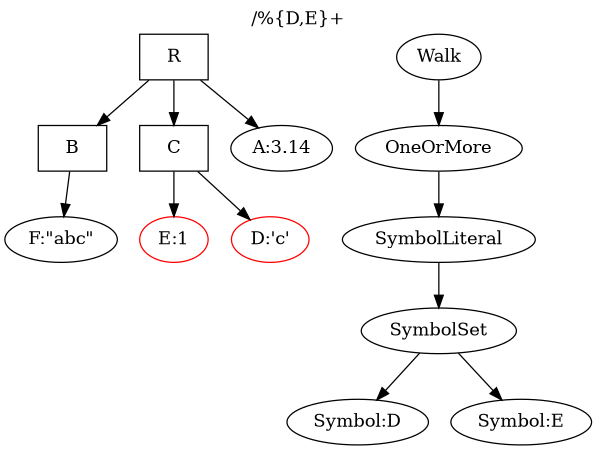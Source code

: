 digraph G {
 label="/%{D,E}+";
 labelloc=top;

 size="4,3";
 R [shape=box];
 B [shape=box];
 C [shape=box];
 R -> "A:3.14";
 "E:1" [color=red];
 "D:'c'" [color=red];
 R -> B;
 R -> C;
 C -> "D:'c'";
 C -> "E:1";
 B -> "F:\"abc\"";

 Walk->OneOrMore->SymbolLiteral->SymbolSet->"Symbol:D"
 SymbolSet->"Symbol:E"
}
